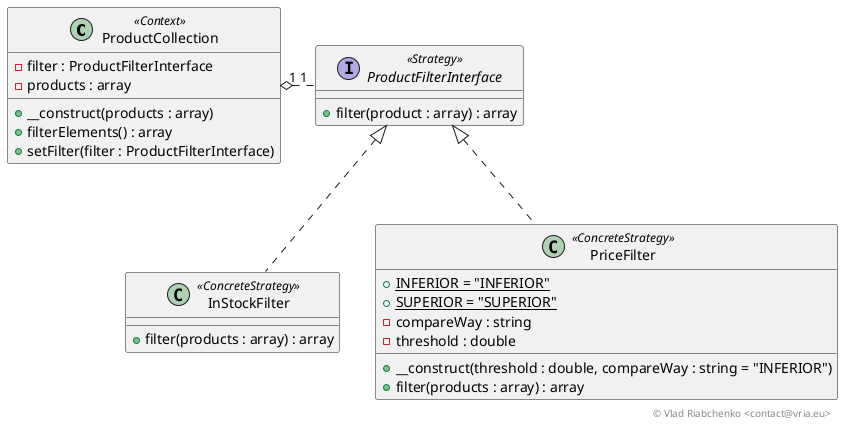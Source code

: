 @startuml

class ProductCollection << Context >> {
    -filter : ProductFilterInterface
    -products : array
    +__construct(products : array)
	+filterElements() : array
    +setFilter(filter : ProductFilterInterface)
}

interface ProductFilterInterface << Strategy >> {
    +filter(product : array) : array
}

class InStockFilter << ConcreteStrategy >> {
    +filter(products : array) : array
}

class PriceFilter << ConcreteStrategy >> {
    +{static}INFERIOR = "INFERIOR"
    +{static}SUPERIOR = "SUPERIOR"
    -compareWay : string
    -threshold : double
	+__construct(threshold : double, compareWay : string = "INFERIOR")
    +filter(products : array) : array
}

InStockFilter .up.|> ProductFilterInterface
PriceFilter .up.|> ProductFilterInterface
ProductCollection "1" o.right. "1" ProductFilterInterface

right footer © Vlad Riabchenko <contact@vria.eu>

@enduml
